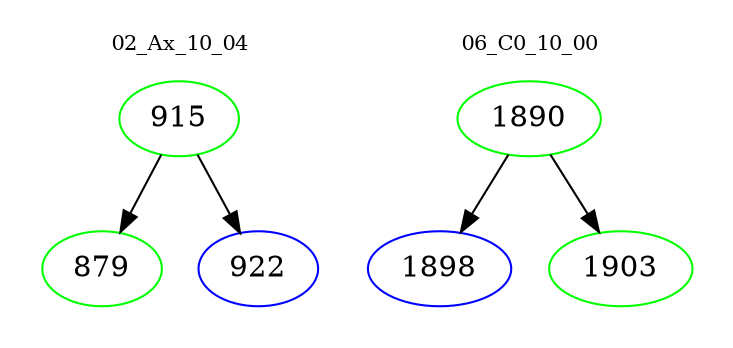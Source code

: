 digraph{
subgraph cluster_0 {
color = white
label = "02_Ax_10_04";
fontsize=10;
T0_915 [label="915", color="green"]
T0_915 -> T0_879 [color="black"]
T0_879 [label="879", color="green"]
T0_915 -> T0_922 [color="black"]
T0_922 [label="922", color="blue"]
}
subgraph cluster_1 {
color = white
label = "06_C0_10_00";
fontsize=10;
T1_1890 [label="1890", color="green"]
T1_1890 -> T1_1898 [color="black"]
T1_1898 [label="1898", color="blue"]
T1_1890 -> T1_1903 [color="black"]
T1_1903 [label="1903", color="green"]
}
}
